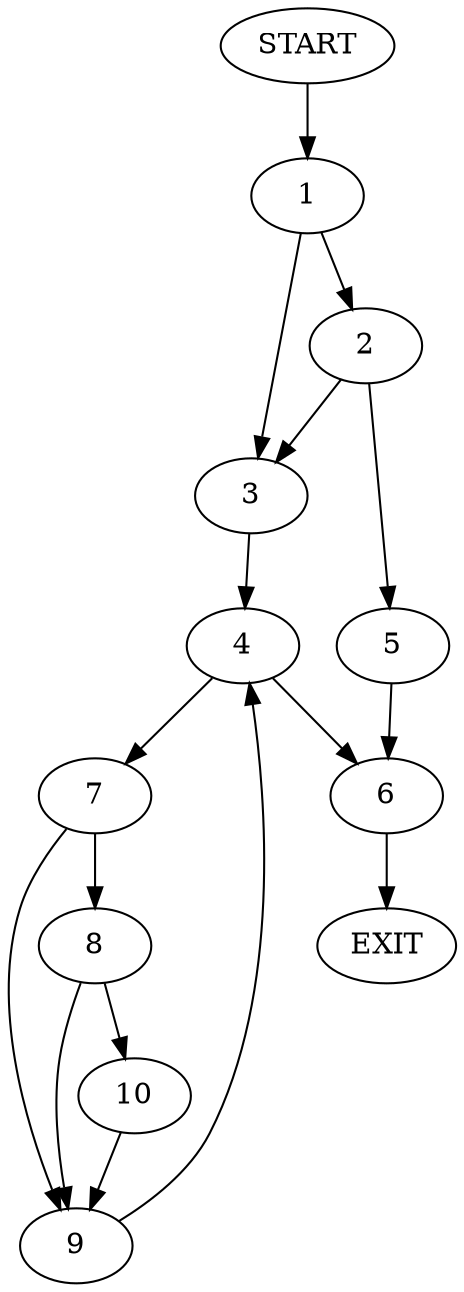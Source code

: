 digraph {
0 [label="START"];
1;
2;
3;
4;
5;
6;
7;
8;
9;
10;
11 [label="EXIT"];
0 -> 1;
1 -> 2;
1 -> 3;
3 -> 4;
2 -> 5;
2 -> 3;
5 -> 6;
6 -> 11;
4 -> 6;
4 -> 7;
7 -> 8;
7 -> 9;
8 -> 10;
8 -> 9;
9 -> 4;
10 -> 9;
}